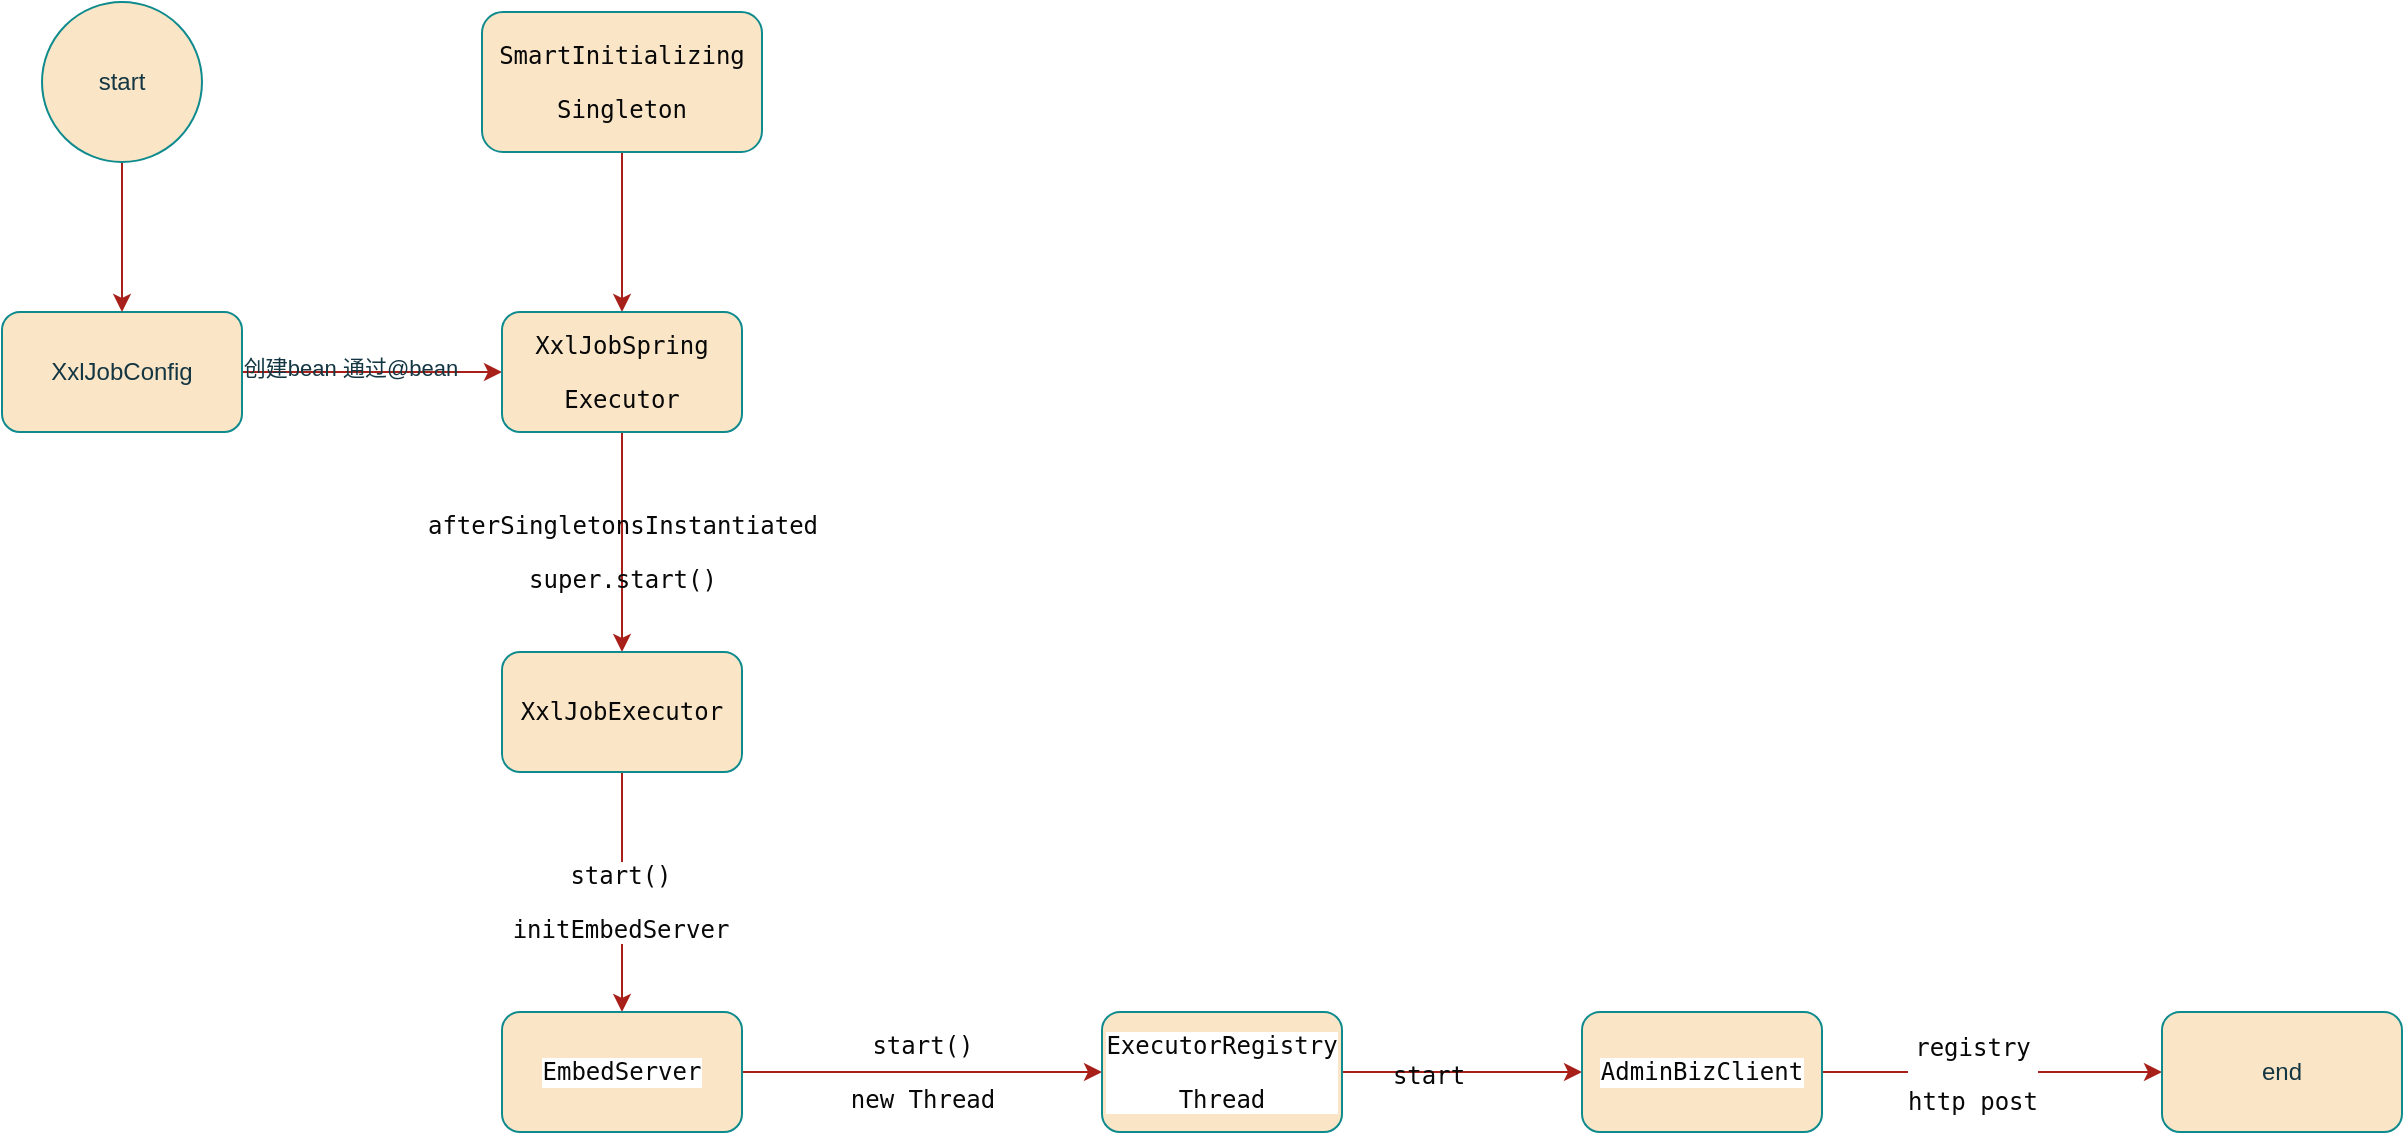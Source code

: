 <mxfile version="20.8.16" type="device" pages="2"><diagram name="定时服务节点注册" id="L4gDUB5HOPaYCPxyjkHu"><mxGraphModel dx="1562" dy="867" grid="1" gridSize="10" guides="1" tooltips="1" connect="1" arrows="1" fold="1" page="1" pageScale="1" pageWidth="827" pageHeight="1169" background="none" math="0" shadow="0"><root><mxCell id="0"/><mxCell id="1" parent="0"/><mxCell id="UtM-PFLI9E5dDEgyjao9-10" value="" style="edgeStyle=orthogonalEdgeStyle;rounded=1;orthogonalLoop=1;jettySize=auto;html=1;labelBackgroundColor=none;strokeColor=#A8201A;fontColor=default;" parent="1" source="UtM-PFLI9E5dDEgyjao9-1" target="UtM-PFLI9E5dDEgyjao9-9" edge="1"><mxGeometry relative="1" as="geometry"/></mxCell><mxCell id="wSPWmWdZG0EXMUk1CF8J-2" value="创建bean 通过@bean&lt;br&gt;" style="edgeLabel;html=1;align=center;verticalAlign=middle;resizable=0;points=[];labelBackgroundColor=none;fontColor=#143642;" parent="UtM-PFLI9E5dDEgyjao9-10" vertex="1" connectable="0"><mxGeometry x="-0.18" y="2" relative="1" as="geometry"><mxPoint as="offset"/></mxGeometry></mxCell><mxCell id="UtM-PFLI9E5dDEgyjao9-1" value="XxlJobConfig" style="rounded=1;whiteSpace=wrap;html=1;labelBackgroundColor=none;fillColor=#FAE5C7;strokeColor=#0F8B8D;fontColor=#143642;" parent="1" vertex="1"><mxGeometry x="10" y="180" width="120" height="60" as="geometry"/></mxCell><mxCell id="UtM-PFLI9E5dDEgyjao9-8" value="" style="edgeStyle=orthogonalEdgeStyle;rounded=1;orthogonalLoop=1;jettySize=auto;html=1;labelBackgroundColor=none;strokeColor=#A8201A;fontColor=default;entryX=0.5;entryY=0;entryDx=0;entryDy=0;" parent="1" source="UtM-PFLI9E5dDEgyjao9-7" target="UtM-PFLI9E5dDEgyjao9-9" edge="1"><mxGeometry relative="1" as="geometry"/></mxCell><mxCell id="UtM-PFLI9E5dDEgyjao9-7" value="&lt;div style=&quot;color: rgb(8, 8, 8); font-family: &amp;quot;JetBrains Mono&amp;quot;, monospace; font-size: 9pt;&quot;&gt;&lt;pre style=&quot;&quot;&gt;SmartInitializing&lt;/pre&gt;&lt;pre style=&quot;&quot;&gt;Singleton&lt;/pre&gt;&lt;/div&gt;" style="rounded=1;whiteSpace=wrap;html=1;labelBackgroundColor=none;fillColor=#FAE5C7;strokeColor=#0F8B8D;fontColor=#143642;" parent="1" vertex="1"><mxGeometry x="250" y="30" width="140" height="70" as="geometry"/></mxCell><mxCell id="UtM-PFLI9E5dDEgyjao9-12" value="" style="edgeStyle=orthogonalEdgeStyle;rounded=1;orthogonalLoop=1;jettySize=auto;html=1;labelBackgroundColor=none;strokeColor=#A8201A;fontColor=default;" parent="1" source="UtM-PFLI9E5dDEgyjao9-9" target="UtM-PFLI9E5dDEgyjao9-11" edge="1"><mxGeometry relative="1" as="geometry"/></mxCell><mxCell id="wSPWmWdZG0EXMUk1CF8J-3" value="&lt;div style=&quot;color: rgb(8, 8, 8); font-family: &amp;quot;JetBrains Mono&amp;quot;, monospace; font-size: 9pt;&quot;&gt;&lt;pre&gt;afterSingletonsInstantiated&lt;/pre&gt;&lt;pre&gt;&lt;div style=&quot;font-family: &amp;quot;JetBrains Mono&amp;quot;, monospace; font-size: 9pt;&quot;&gt;&lt;pre&gt;super.start()&lt;/pre&gt;&lt;/div&gt;&lt;/pre&gt;&lt;/div&gt;" style="edgeLabel;html=1;align=center;verticalAlign=middle;resizable=0;points=[];labelBackgroundColor=none;fontColor=#143642;" parent="UtM-PFLI9E5dDEgyjao9-12" vertex="1" connectable="0"><mxGeometry x="0.291" y="2" relative="1" as="geometry"><mxPoint x="-2" y="-11" as="offset"/></mxGeometry></mxCell><mxCell id="UtM-PFLI9E5dDEgyjao9-9" value="&lt;div style=&quot;color: rgb(8, 8, 8); font-family: &amp;quot;JetBrains Mono&amp;quot;, monospace; font-size: 9pt;&quot;&gt;&lt;pre&gt;&lt;div style=&quot;font-family: &amp;quot;JetBrains Mono&amp;quot;, monospace; font-size: 9pt;&quot;&gt;&lt;pre&gt;&lt;div style=&quot;font-family: &amp;quot;JetBrains Mono&amp;quot;, monospace; font-size: 9pt;&quot;&gt;&lt;pre&gt;XxlJobSpring&lt;/pre&gt;&lt;pre&gt;Executor&lt;/pre&gt;&lt;/div&gt;&lt;/pre&gt;&lt;/div&gt;&lt;/pre&gt;&lt;/div&gt;" style="whiteSpace=wrap;html=1;rounded=1;labelBackgroundColor=none;fillColor=#FAE5C7;strokeColor=#0F8B8D;fontColor=#143642;" parent="1" vertex="1"><mxGeometry x="260" y="180" width="120" height="60" as="geometry"/></mxCell><mxCell id="UtM-PFLI9E5dDEgyjao9-15" value="" style="edgeStyle=orthogonalEdgeStyle;rounded=1;orthogonalLoop=1;jettySize=auto;html=1;labelBackgroundColor=none;strokeColor=#A8201A;fontColor=default;" parent="1" source="UtM-PFLI9E5dDEgyjao9-11" target="UtM-PFLI9E5dDEgyjao9-14" edge="1"><mxGeometry relative="1" as="geometry"/></mxCell><mxCell id="UtM-PFLI9E5dDEgyjao9-16" value="&lt;div style=&quot;color: rgb(8, 8, 8); font-family: &amp;quot;JetBrains Mono&amp;quot;, monospace; font-size: 9pt;&quot;&gt;&lt;pre&gt;&lt;div style=&quot;background-color: rgb(255, 255, 255); font-family: &amp;quot;JetBrains Mono&amp;quot;, monospace; font-size: 9pt;&quot;&gt;&lt;pre&gt;start()&lt;/pre&gt;&lt;pre&gt;&lt;div style=&quot;font-family: &amp;quot;JetBrains Mono&amp;quot;, monospace; font-size: 9pt;&quot;&gt;&lt;pre&gt;initEmbedServer&lt;/pre&gt;&lt;/div&gt;&lt;/pre&gt;&lt;/div&gt;&lt;/pre&gt;&lt;/div&gt;" style="edgeLabel;html=1;align=center;verticalAlign=middle;resizable=0;points=[];labelBackgroundColor=none;fontColor=#143642;rounded=1;" parent="UtM-PFLI9E5dDEgyjao9-15" vertex="1" connectable="0"><mxGeometry x="0.075" y="-1" relative="1" as="geometry"><mxPoint as="offset"/></mxGeometry></mxCell><mxCell id="UtM-PFLI9E5dDEgyjao9-11" value="&lt;pre style=&quot;border-color: var(--border-color); color: rgb(8, 8, 8);&quot;&gt;XxlJobExecutor&lt;/pre&gt;" style="whiteSpace=wrap;html=1;rounded=1;labelBackgroundColor=none;fillColor=#FAE5C7;strokeColor=#0F8B8D;fontColor=#143642;" parent="1" vertex="1"><mxGeometry x="260" y="350" width="120" height="60" as="geometry"/></mxCell><mxCell id="UtM-PFLI9E5dDEgyjao9-18" value="" style="edgeStyle=orthogonalEdgeStyle;rounded=1;orthogonalLoop=1;jettySize=auto;html=1;labelBackgroundColor=none;strokeColor=#A8201A;fontColor=default;" parent="1" source="UtM-PFLI9E5dDEgyjao9-14" target="UtM-PFLI9E5dDEgyjao9-17" edge="1"><mxGeometry relative="1" as="geometry"/></mxCell><mxCell id="UtM-PFLI9E5dDEgyjao9-19" value="&lt;div style=&quot;color: rgb(8, 8, 8); font-family: &amp;quot;JetBrains Mono&amp;quot;, monospace; font-size: 9pt;&quot;&gt;&lt;pre&gt;start()&lt;/pre&gt;&lt;pre&gt;&lt;div style=&quot;background-color: rgb(255, 255, 255); font-family: &amp;quot;JetBrains Mono&amp;quot;, monospace; font-size: 9pt;&quot;&gt;&lt;pre&gt;new Thread&lt;/pre&gt;&lt;/div&gt;&lt;/pre&gt;&lt;/div&gt;" style="edgeLabel;html=1;align=center;verticalAlign=middle;resizable=0;points=[];labelBackgroundColor=none;fontColor=#143642;rounded=1;" parent="UtM-PFLI9E5dDEgyjao9-18" vertex="1" connectable="0"><mxGeometry relative="1" as="geometry"><mxPoint as="offset"/></mxGeometry></mxCell><mxCell id="UtM-PFLI9E5dDEgyjao9-14" value="&lt;div style=&quot;background-color:#ffffff;color:#080808;font-family:'JetBrains Mono',monospace;font-size:9.0pt;&quot;&gt;&lt;pre&gt;EmbedServer&lt;/pre&gt;&lt;/div&gt;" style="whiteSpace=wrap;html=1;rounded=1;labelBackgroundColor=none;fillColor=#FAE5C7;strokeColor=#0F8B8D;fontColor=#143642;" parent="1" vertex="1"><mxGeometry x="260" y="530" width="120" height="60" as="geometry"/></mxCell><mxCell id="UtM-PFLI9E5dDEgyjao9-21" value="" style="edgeStyle=orthogonalEdgeStyle;rounded=1;orthogonalLoop=1;jettySize=auto;html=1;labelBackgroundColor=none;strokeColor=#A8201A;fontColor=default;" parent="1" source="UtM-PFLI9E5dDEgyjao9-17" target="UtM-PFLI9E5dDEgyjao9-20" edge="1"><mxGeometry relative="1" as="geometry"/></mxCell><mxCell id="wSPWmWdZG0EXMUk1CF8J-4" value="&lt;div style=&quot;color: rgb(8, 8, 8); font-family: &amp;quot;JetBrains Mono&amp;quot;, monospace; font-size: 9pt;&quot;&gt;&lt;pre&gt;start&lt;/pre&gt;&lt;/div&gt;" style="edgeLabel;html=1;align=center;verticalAlign=middle;resizable=0;points=[];labelBackgroundColor=none;fontColor=#143642;" parent="UtM-PFLI9E5dDEgyjao9-21" vertex="1" connectable="0"><mxGeometry x="-0.28" y="-2" relative="1" as="geometry"><mxPoint as="offset"/></mxGeometry></mxCell><mxCell id="UtM-PFLI9E5dDEgyjao9-17" value="&lt;div style=&quot;background-color:#ffffff;color:#080808;font-family:'JetBrains Mono',monospace;font-size:9.0pt;&quot;&gt;&lt;pre&gt;&lt;div style=&quot;font-family: &amp;quot;JetBrains Mono&amp;quot;, monospace; font-size: 9pt;&quot;&gt;&lt;pre&gt;&lt;pre style=&quot;border-color: var(--border-color);&quot;&gt;ExecutorRegistry&lt;/pre&gt;&lt;pre style=&quot;border-color: var(--border-color);&quot;&gt;Thread&lt;/pre&gt;&lt;/pre&gt;&lt;/div&gt;&lt;/pre&gt;&lt;/div&gt;" style="whiteSpace=wrap;html=1;rounded=1;labelBackgroundColor=none;fillColor=#FAE5C7;strokeColor=#0F8B8D;fontColor=#143642;" parent="1" vertex="1"><mxGeometry x="560" y="530" width="120" height="60" as="geometry"/></mxCell><mxCell id="UtM-PFLI9E5dDEgyjao9-23" value="" style="edgeStyle=orthogonalEdgeStyle;rounded=1;orthogonalLoop=1;jettySize=auto;html=1;labelBackgroundColor=none;strokeColor=#A8201A;fontColor=default;" parent="1" source="UtM-PFLI9E5dDEgyjao9-20" target="UtM-PFLI9E5dDEgyjao9-22" edge="1"><mxGeometry relative="1" as="geometry"/></mxCell><mxCell id="UtM-PFLI9E5dDEgyjao9-24" value="&lt;div style=&quot;background-color:#ffffff;color:#080808;font-family:'JetBrains Mono',monospace;font-size:9.0pt;&quot;&gt;&lt;pre&gt;registry&lt;/pre&gt;&lt;pre&gt;http post&lt;/pre&gt;&lt;/div&gt;" style="edgeLabel;html=1;align=center;verticalAlign=middle;resizable=0;points=[];labelBackgroundColor=none;fontColor=#143642;rounded=1;" parent="UtM-PFLI9E5dDEgyjao9-23" vertex="1" connectable="0"><mxGeometry x="-0.125" y="-1" relative="1" as="geometry"><mxPoint as="offset"/></mxGeometry></mxCell><mxCell id="UtM-PFLI9E5dDEgyjao9-20" value="&lt;div style=&quot;background-color:#ffffff;color:#080808;font-family:'JetBrains Mono',monospace;font-size:9.0pt;&quot;&gt;&lt;pre&gt;&lt;div style=&quot;font-family: &amp;quot;JetBrains Mono&amp;quot;, monospace; font-size: 9pt;&quot;&gt;&lt;pre&gt;AdminBizClient&lt;/pre&gt;&lt;/div&gt;&lt;/pre&gt;&lt;/div&gt;" style="whiteSpace=wrap;html=1;rounded=1;labelBackgroundColor=none;fillColor=#FAE5C7;strokeColor=#0F8B8D;fontColor=#143642;" parent="1" vertex="1"><mxGeometry x="800" y="530" width="120" height="60" as="geometry"/></mxCell><mxCell id="UtM-PFLI9E5dDEgyjao9-22" value="end" style="whiteSpace=wrap;html=1;rounded=1;labelBackgroundColor=none;fillColor=#FAE5C7;strokeColor=#0F8B8D;fontColor=#143642;" parent="1" vertex="1"><mxGeometry x="1090" y="530" width="120" height="60" as="geometry"/></mxCell><mxCell id="wSPWmWdZG0EXMUk1CF8J-6" value="" style="edgeStyle=orthogonalEdgeStyle;rounded=0;orthogonalLoop=1;jettySize=auto;html=1;labelBackgroundColor=none;strokeColor=#A8201A;fontColor=default;" parent="1" source="wSPWmWdZG0EXMUk1CF8J-5" target="UtM-PFLI9E5dDEgyjao9-1" edge="1"><mxGeometry relative="1" as="geometry"/></mxCell><mxCell id="wSPWmWdZG0EXMUk1CF8J-5" value="start&lt;br&gt;" style="ellipse;whiteSpace=wrap;html=1;aspect=fixed;labelBackgroundColor=none;fillColor=#FAE5C7;strokeColor=#0F8B8D;fontColor=#143642;" parent="1" vertex="1"><mxGeometry x="30" y="25" width="80" height="80" as="geometry"/></mxCell></root></mxGraphModel></diagram><diagram id="OxEUelnoT9tCixduqyT8" name="第 2 页"><mxGraphModel dx="1562" dy="815" grid="1" gridSize="10" guides="1" tooltips="1" connect="1" arrows="1" fold="1" page="1" pageScale="1" pageWidth="827" pageHeight="1169" math="0" shadow="0">&#xa;      <root>&#xa;        <mxCell id="0"/>&#xa;        <mxCell id="1" parent="0"/>&#xa;      </root>&#xa;    </mxGraphModel></diagram></mxfile>